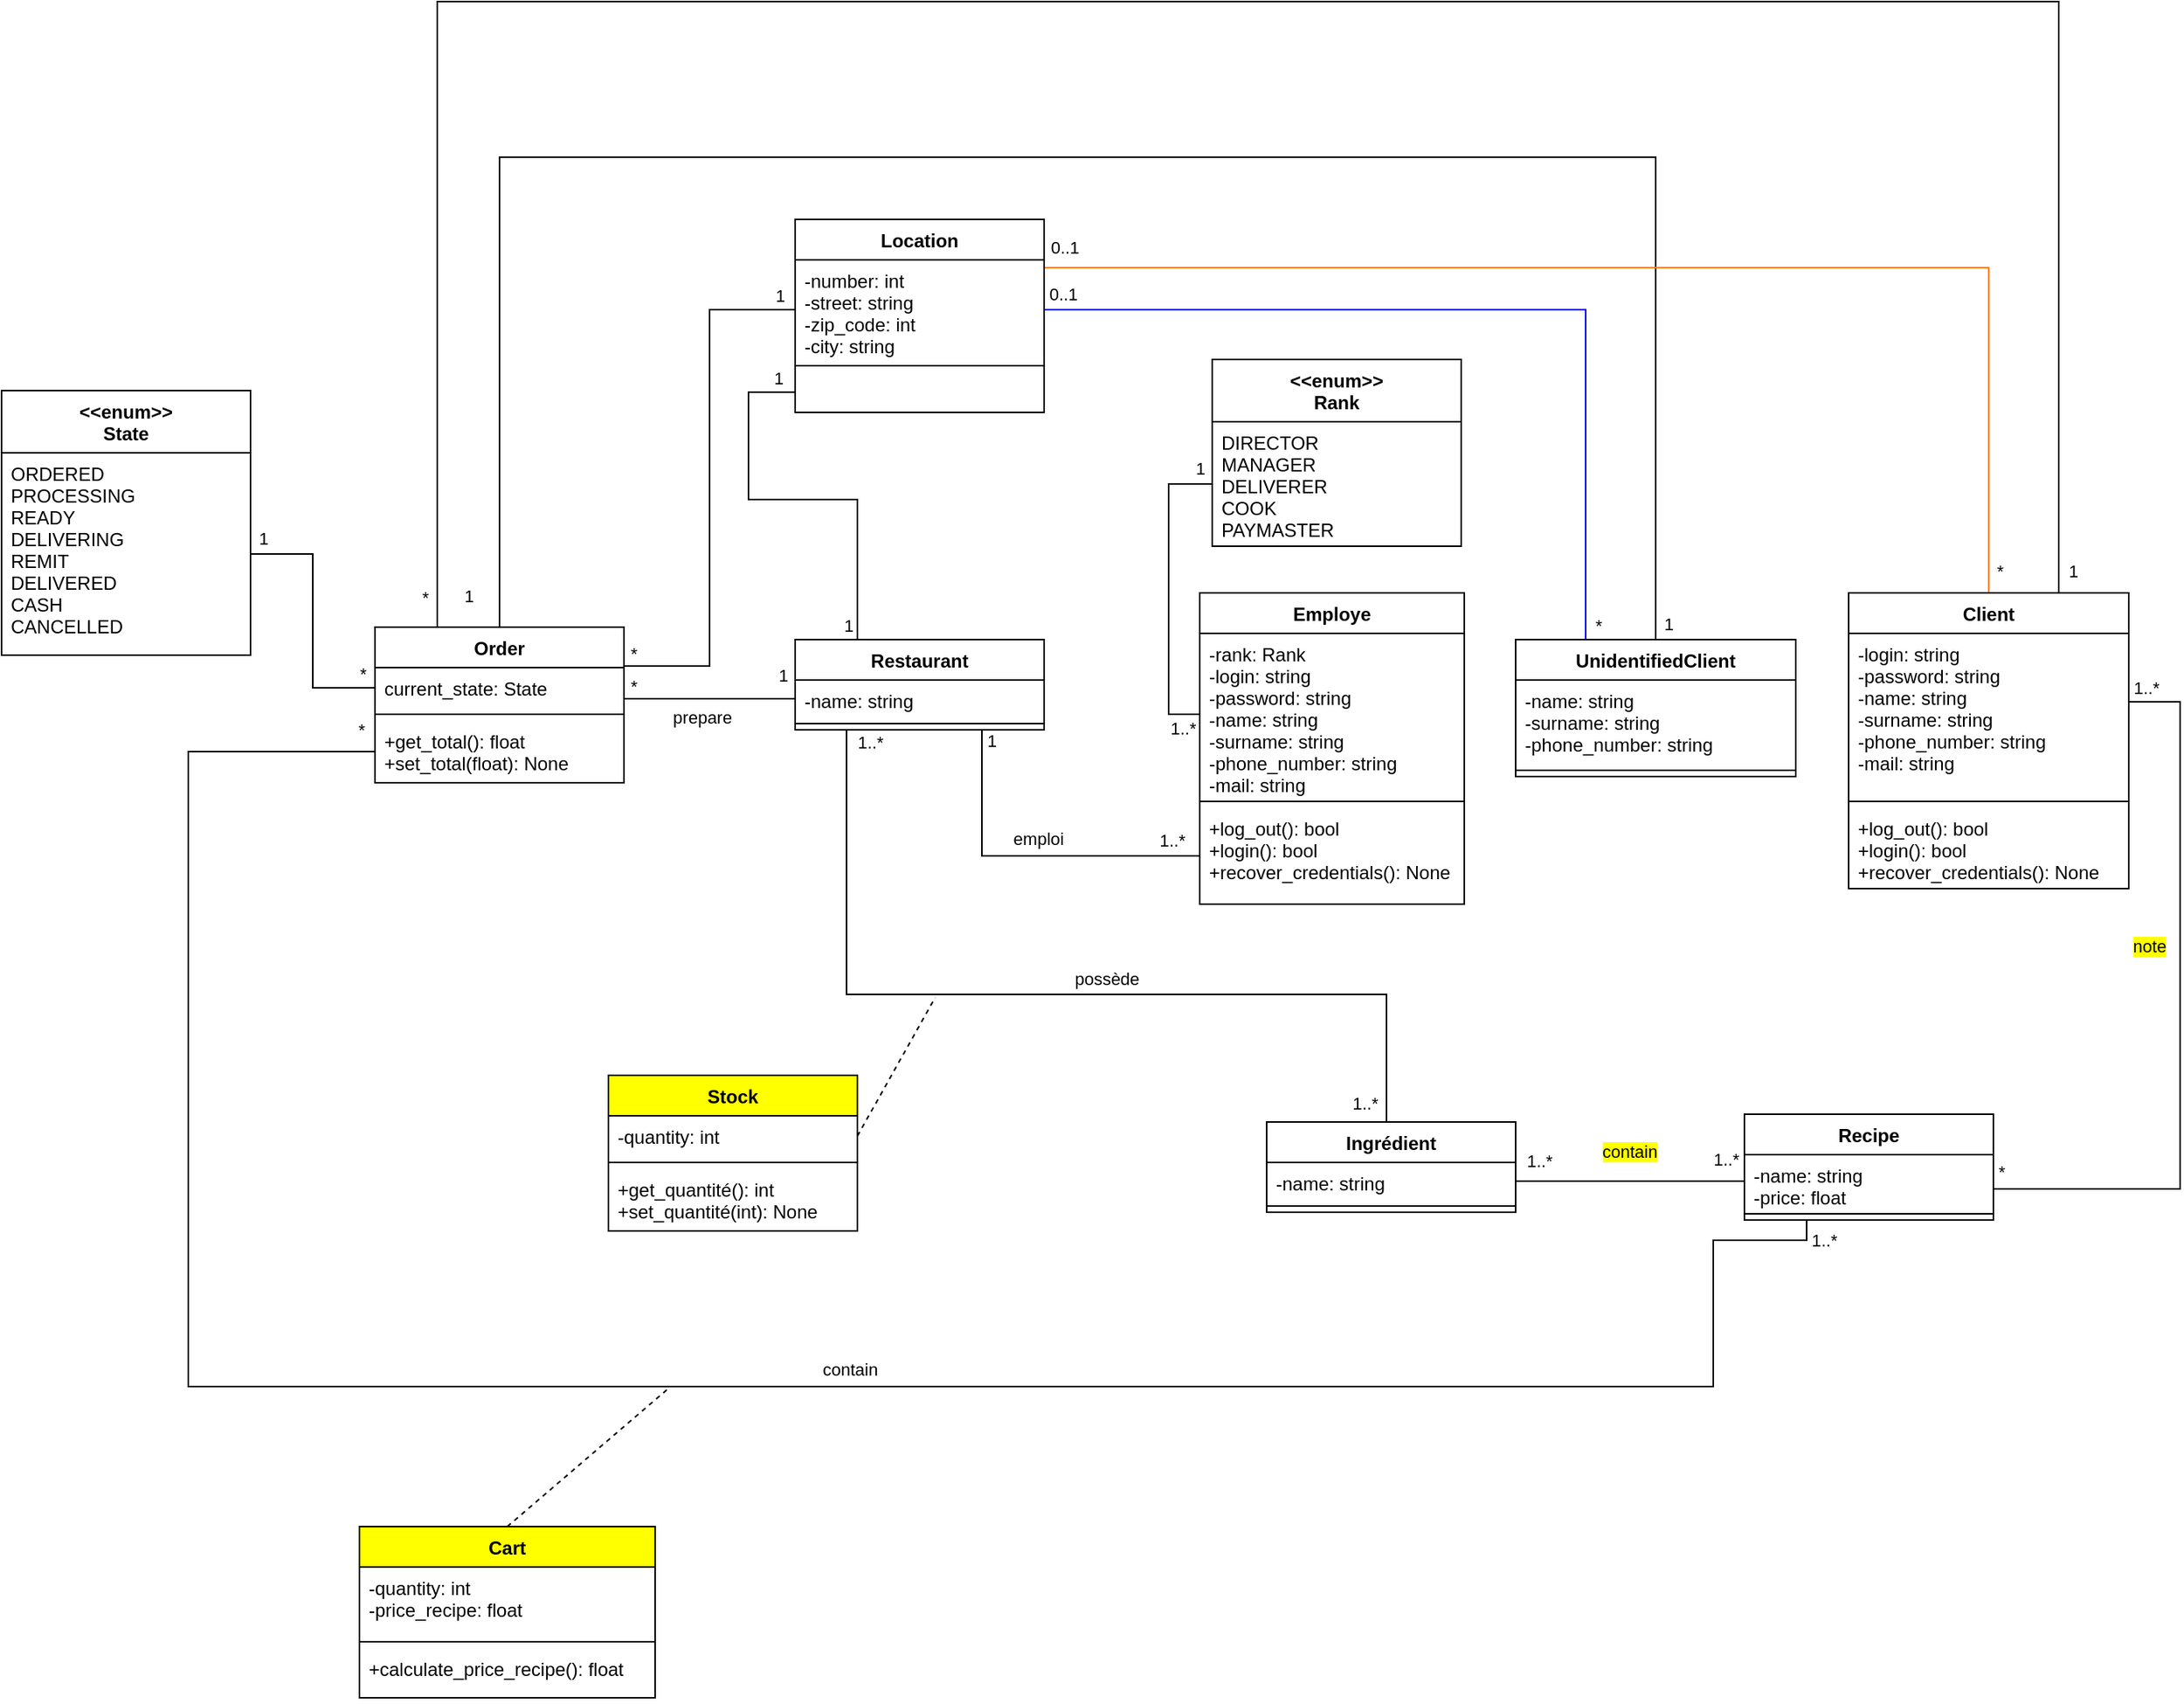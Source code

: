 <mxfile version="13.3.1" type="device"><diagram name="Page-1" id="58cdce13-f638-feb5-8d6f-7d28b1aa9fa0"><mxGraphModel dx="813" dy="470" grid="1" gridSize="10" guides="1" tooltips="1" connect="1" arrows="1" fold="1" page="1" pageScale="1" pageWidth="1100" pageHeight="850" background="#ffffff" math="0" shadow="0"><root><mxCell id="0"/><mxCell id="1" parent="0"/><mxCell id="4RIuu6g8Ll3O6P_jRk4c-29" value="" style="endArrow=none;html=1;entryX=0;entryY=0.5;entryDx=0;entryDy=0;exitX=0.75;exitY=1;exitDx=0;exitDy=0;edgeStyle=orthogonalEdgeStyle;rounded=0;" parent="1" source="4RIuu6g8Ll3O6P_jRk4c-1" target="4RIuu6g8Ll3O6P_jRk4c-8" edge="1"><mxGeometry width="50" height="50" relative="1" as="geometry"><mxPoint x="770" y="1101" as="sourcePoint"/><mxPoint x="908" y="443" as="targetPoint"/></mxGeometry></mxCell><mxCell id="4RIuu6g8Ll3O6P_jRk4c-30" value="emploi" style="edgeLabel;html=1;align=center;verticalAlign=middle;resizable=0;points=[];" parent="4RIuu6g8Ll3O6P_jRk4c-29" vertex="1" connectable="0"><mxGeometry x="0.167" y="3" relative="1" as="geometry"><mxPoint x="-12" y="-8" as="offset"/></mxGeometry></mxCell><mxCell id="4RIuu6g8Ll3O6P_jRk4c-32" value="1" style="edgeLabel;html=1;align=center;verticalAlign=middle;resizable=0;points=[];" parent="4RIuu6g8Ll3O6P_jRk4c-29" vertex="1" connectable="0"><mxGeometry x="-0.858" y="2" relative="1" as="geometry"><mxPoint x="4" y="-9" as="offset"/></mxGeometry></mxCell><mxCell id="4RIuu6g8Ll3O6P_jRk4c-33" value="1..*" style="edgeLabel;html=1;align=center;verticalAlign=middle;resizable=0;points=[];" parent="4RIuu6g8Ll3O6P_jRk4c-29" vertex="1" connectable="0"><mxGeometry x="0.892" y="-1" relative="1" as="geometry"><mxPoint x="-6.12" y="-11.19" as="offset"/></mxGeometry></mxCell><mxCell id="4RIuu6g8Ll3O6P_jRk4c-35" value="" style="endArrow=none;html=1;edgeStyle=orthogonalEdgeStyle;rounded=0;entryX=0.25;entryY=1;entryDx=0;entryDy=0;exitX=0.5;exitY=0;exitDx=0;exitDy=0;" parent="1" source="4RIuu6g8Ll3O6P_jRk4c-25" target="4RIuu6g8Ll3O6P_jRk4c-1" edge="1"><mxGeometry width="50" height="50" relative="1" as="geometry"><mxPoint x="967.92" y="1333.01" as="sourcePoint"/><mxPoint x="643.28" y="1115.222" as="targetPoint"/><Array as="points"><mxPoint x="990" y="1340"/><mxPoint x="990" y="1258"/><mxPoint x="643" y="1258"/><mxPoint x="643" y="1088"/></Array></mxGeometry></mxCell><mxCell id="4RIuu6g8Ll3O6P_jRk4c-36" value="possède" style="edgeLabel;html=1;align=center;verticalAlign=middle;resizable=0;points=[];labelBackgroundColor=#FFFFFF;" parent="4RIuu6g8Ll3O6P_jRk4c-35" vertex="1" connectable="0"><mxGeometry x="-0.191" y="2" relative="1" as="geometry"><mxPoint x="-18.91" y="-12" as="offset"/></mxGeometry></mxCell><mxCell id="4RIuu6g8Ll3O6P_jRk4c-43" value="1..*" style="edgeLabel;html=1;align=center;verticalAlign=middle;resizable=0;points=[];" parent="4RIuu6g8Ll3O6P_jRk4c-35" vertex="1" connectable="0"><mxGeometry x="0.867" y="-1" relative="1" as="geometry"><mxPoint x="14" y="-25.91" as="offset"/></mxGeometry></mxCell><mxCell id="4RIuu6g8Ll3O6P_jRk4c-44" value="1..*" style="edgeLabel;html=1;align=center;verticalAlign=middle;resizable=0;points=[];" parent="4RIuu6g8Ll3O6P_jRk4c-35" vertex="1" connectable="0"><mxGeometry x="-0.905" y="-4" relative="1" as="geometry"><mxPoint x="-18" y="14" as="offset"/></mxGeometry></mxCell><mxCell id="4RIuu6g8Ll3O6P_jRk4c-37" value="" style="endArrow=none;dashed=1;html=1;exitX=1;exitY=0.5;exitDx=0;exitDy=0;" parent="1" source="4RIuu6g8Ll3O6P_jRk4c-40" edge="1"><mxGeometry width="50" height="50" relative="1" as="geometry"><mxPoint x="290" y="599" as="sourcePoint"/><mxPoint x="700" y="1260" as="targetPoint"/></mxGeometry></mxCell><mxCell id="gekr-8qGBTe7ZAommQFG-1" value="" style="endArrow=none;html=1;edgeStyle=orthogonalEdgeStyle;entryX=0;entryY=0.5;entryDx=0;entryDy=0;exitX=1;exitY=0.5;exitDx=0;exitDy=0;" parent="1" source="4RIuu6g8Ll3O6P_jRk4c-26" target="4RIuu6g8Ll3O6P_jRk4c-10" edge="1"><mxGeometry width="50" height="50" relative="1" as="geometry"><mxPoint x="1180" y="1500" as="sourcePoint"/><mxPoint x="460" y="960" as="targetPoint"/><Array as="points"/></mxGeometry></mxCell><mxCell id="gekr-8qGBTe7ZAommQFG-3" value="contain" style="edgeLabel;html=1;align=center;verticalAlign=middle;resizable=0;points=[];labelBackgroundColor=#FFFF00;" parent="gekr-8qGBTe7ZAommQFG-1" vertex="1" connectable="0"><mxGeometry x="0.12" relative="1" as="geometry"><mxPoint x="-10" y="-19.5" as="offset"/></mxGeometry></mxCell><mxCell id="gekr-8qGBTe7ZAommQFG-4" value="1..*" style="edgeLabel;html=1;align=center;verticalAlign=middle;resizable=0;points=[];" parent="gekr-8qGBTe7ZAommQFG-1" vertex="1" connectable="0"><mxGeometry x="0.88" y="1" relative="1" as="geometry"><mxPoint x="-2.93" y="-13" as="offset"/></mxGeometry></mxCell><mxCell id="gekr-8qGBTe7ZAommQFG-5" value="1..*" style="edgeLabel;html=1;align=center;verticalAlign=middle;resizable=0;points=[];" parent="gekr-8qGBTe7ZAommQFG-1" vertex="1" connectable="0"><mxGeometry x="-0.897" y="1" relative="1" as="geometry"><mxPoint x="7.41" y="-12.5" as="offset"/></mxGeometry></mxCell><mxCell id="gekr-8qGBTe7ZAommQFG-58" style="edgeStyle=orthogonalEdgeStyle;rounded=0;orthogonalLoop=1;jettySize=auto;html=1;exitX=1;exitY=0.5;exitDx=0;exitDy=0;entryX=1;entryY=0.5;entryDx=0;entryDy=0;endArrow=none;endFill=0;endSize=8;" parent="1" source="4RIuu6g8Ll3O6P_jRk4c-18" target="4RIuu6g8Ll3O6P_jRk4c-10" edge="1"><mxGeometry relative="1" as="geometry"><Array as="points"><mxPoint x="1467" y="1070"/><mxPoint x="1500" y="1070"/><mxPoint x="1500" y="1383"/><mxPoint x="1380" y="1383"/></Array></mxGeometry></mxCell><mxCell id="gekr-8qGBTe7ZAommQFG-59" value="note" style="edgeLabel;html=1;align=center;verticalAlign=middle;resizable=0;points=[];labelBackgroundColor=#FFFF00;" parent="gekr-8qGBTe7ZAommQFG-58" vertex="1" connectable="0"><mxGeometry x="0.243" y="-2" relative="1" as="geometry"><mxPoint x="-18.06" y="-99.94" as="offset"/></mxGeometry></mxCell><mxCell id="gekr-8qGBTe7ZAommQFG-60" value="*" style="edgeLabel;html=1;align=center;verticalAlign=middle;resizable=0;points=[];" parent="gekr-8qGBTe7ZAommQFG-58" vertex="1" connectable="0"><mxGeometry x="0.902" y="1" relative="1" as="geometry"><mxPoint x="-13.67" y="-12" as="offset"/></mxGeometry></mxCell><mxCell id="gekr-8qGBTe7ZAommQFG-61" value="1..*" style="edgeLabel;html=1;align=center;verticalAlign=middle;resizable=0;points=[];" parent="gekr-8qGBTe7ZAommQFG-58" vertex="1" connectable="0"><mxGeometry x="-0.893" y="-1" relative="1" as="geometry"><mxPoint x="-6.58" y="-10" as="offset"/></mxGeometry></mxCell><mxCell id="UU1VeiNzVCUgglQLqWZh-19" style="edgeStyle=orthogonalEdgeStyle;rounded=0;orthogonalLoop=1;jettySize=auto;html=1;endArrow=none;endFill=0;endSize=8;strokeWidth=1;exitX=0;exitY=0.5;exitDx=0;exitDy=0;entryX=1;entryY=0.5;entryDx=0;entryDy=0;" parent="1" source="4RIuu6g8Ll3O6P_jRk4c-2" target="4RIuu6g8Ll3O6P_jRk4c-14" edge="1"><mxGeometry relative="1" as="geometry"><mxPoint x="520" y="1080" as="targetPoint"/><Array as="points"><mxPoint x="500" y="1068"/></Array><mxPoint x="580" y="1061" as="sourcePoint"/></mxGeometry></mxCell><mxCell id="UU1VeiNzVCUgglQLqWZh-20" value="1" style="edgeLabel;html=1;align=center;verticalAlign=middle;resizable=0;points=[];" parent="UU1VeiNzVCUgglQLqWZh-19" vertex="1" connectable="0"><mxGeometry x="-0.988" y="1" relative="1" as="geometry"><mxPoint x="-8.04" y="-15.79" as="offset"/></mxGeometry></mxCell><mxCell id="UU1VeiNzVCUgglQLqWZh-21" value="*" style="edgeLabel;html=1;align=center;verticalAlign=middle;resizable=0;points=[];" parent="UU1VeiNzVCUgglQLqWZh-19" vertex="1" connectable="0"><mxGeometry x="0.981" y="5" relative="1" as="geometry"><mxPoint x="11" y="-2.17" as="offset"/></mxGeometry></mxCell><mxCell id="UU1VeiNzVCUgglQLqWZh-22" value="prepare" style="edgeLabel;html=1;align=center;verticalAlign=middle;resizable=0;points=[];" parent="UU1VeiNzVCUgglQLqWZh-19" vertex="1" connectable="0"><mxGeometry x="-0.138" y="-2" relative="1" as="geometry"><mxPoint x="-10" y="14" as="offset"/></mxGeometry></mxCell><mxCell id="TRmeWPD1fU5DAyLMQd7Y-1" style="edgeStyle=orthogonalEdgeStyle;rounded=0;orthogonalLoop=1;jettySize=auto;html=1;exitX=0.25;exitY=1;exitDx=0;exitDy=0;entryX=0;entryY=0.5;entryDx=0;entryDy=0;endArrow=none;endFill=0;" parent="1" source="4RIuu6g8Ll3O6P_jRk4c-9" target="4RIuu6g8Ll3O6P_jRk4c-16" edge="1"><mxGeometry relative="1" as="geometry"><Array as="points"><mxPoint x="1260" y="1416"/><mxPoint x="1200" y="1416"/><mxPoint x="1200" y="1510"/><mxPoint x="220" y="1510"/><mxPoint x="220" y="1102"/></Array><mxPoint x="1220" y="1416" as="sourcePoint"/></mxGeometry></mxCell><mxCell id="TRmeWPD1fU5DAyLMQd7Y-2" value="contain" style="edgeLabel;html=1;align=center;verticalAlign=middle;resizable=0;points=[];labelBackgroundColor=#FFFFFF;labelBorderColor=none;" parent="TRmeWPD1fU5DAyLMQd7Y-1" vertex="1" connectable="0"><mxGeometry x="-0.128" y="2" relative="1" as="geometry"><mxPoint x="8" y="-13" as="offset"/></mxGeometry></mxCell><mxCell id="TRmeWPD1fU5DAyLMQd7Y-3" value="1..*" style="edgeLabel;html=1;align=center;verticalAlign=middle;resizable=0;points=[];" parent="TRmeWPD1fU5DAyLMQd7Y-1" vertex="1" connectable="0"><mxGeometry x="-0.947" y="-1" relative="1" as="geometry"><mxPoint x="42" y="1" as="offset"/></mxGeometry></mxCell><mxCell id="TRmeWPD1fU5DAyLMQd7Y-4" value="*" style="edgeLabel;html=1;align=center;verticalAlign=middle;resizable=0;points=[];" parent="TRmeWPD1fU5DAyLMQd7Y-1" vertex="1" connectable="0"><mxGeometry x="0.914" y="-2" relative="1" as="geometry"><mxPoint x="63.18" y="-16" as="offset"/></mxGeometry></mxCell><mxCell id="UU1VeiNzVCUgglQLqWZh-1" style="edgeStyle=orthogonalEdgeStyle;rounded=0;orthogonalLoop=1;jettySize=auto;html=1;exitX=0.5;exitY=0;exitDx=0;exitDy=0;endArrow=none;endFill=0;strokeWidth=1;endSize=8;strokeColor=#000000;entryX=0.5;entryY=0;entryDx=0;entryDy=0;" parent="1" source="gekr-8qGBTe7ZAommQFG-66" target="4RIuu6g8Ll3O6P_jRk4c-13" edge="1"><mxGeometry relative="1" as="geometry"><mxPoint x="220" y="740" as="targetPoint"/><Array as="points"><mxPoint x="1163" y="720"/><mxPoint x="420" y="720"/></Array></mxGeometry></mxCell><mxCell id="GmhSequ_2CeiQ7l0snwX-2" value="1" style="edgeLabel;html=1;align=center;verticalAlign=middle;resizable=0;points=[];" parent="UU1VeiNzVCUgglQLqWZh-1" vertex="1" connectable="0"><mxGeometry x="0.984" y="2" relative="1" as="geometry"><mxPoint x="-22" y="-9.61" as="offset"/></mxGeometry></mxCell><mxCell id="GmhSequ_2CeiQ7l0snwX-3" value="1" style="edgeLabel;html=1;align=center;verticalAlign=middle;resizable=0;points=[];" parent="UU1VeiNzVCUgglQLqWZh-1" vertex="1" connectable="0"><mxGeometry x="-0.98" y="-2" relative="1" as="geometry"><mxPoint x="6" y="3" as="offset"/></mxGeometry></mxCell><mxCell id="-BqwRsxjD68ESm7fAQoh-1" style="edgeStyle=orthogonalEdgeStyle;rounded=0;orthogonalLoop=1;jettySize=auto;html=1;exitX=0.5;exitY=0;exitDx=0;exitDy=0;endArrow=none;endFill=0;endSize=8;strokeColor=#FF8000;entryX=1;entryY=0.25;entryDx=0;entryDy=0;" parent="1" source="4RIuu6g8Ll3O6P_jRk4c-17" target="-BqwRsxjD68ESm7fAQoh-3" edge="1"><mxGeometry relative="1" as="geometry"><mxPoint x="1270" y="750" as="targetPoint"/><Array as="points"><mxPoint x="1377" y="791"/></Array></mxGeometry></mxCell><mxCell id="GmhSequ_2CeiQ7l0snwX-8" value="*" style="edgeLabel;html=1;align=center;verticalAlign=middle;resizable=0;points=[];" parent="-BqwRsxjD68ESm7fAQoh-1" vertex="1" connectable="0"><mxGeometry x="-0.958" y="1" relative="1" as="geometry"><mxPoint x="8" y="3.21" as="offset"/></mxGeometry></mxCell><mxCell id="GmhSequ_2CeiQ7l0snwX-9" value="0..1" style="edgeLabel;html=1;align=center;verticalAlign=middle;resizable=0;points=[];" parent="-BqwRsxjD68ESm7fAQoh-1" vertex="1" connectable="0"><mxGeometry x="0.95" y="1" relative="1" as="geometry"><mxPoint x="-8.19" y="-14" as="offset"/></mxGeometry></mxCell><mxCell id="4RIuu6g8Ll3O6P_jRk4c-25" value="Ingrédient" style="swimlane;fontStyle=1;align=center;verticalAlign=top;childLayout=stackLayout;horizontal=1;startSize=26;horizontalStack=0;resizeParent=1;resizeParentMax=0;resizeLast=0;collapsible=1;marginBottom=0;" parent="1" vertex="1"><mxGeometry x="913" y="1340" width="160" height="58" as="geometry"/></mxCell><mxCell id="4RIuu6g8Ll3O6P_jRk4c-26" value="-name: string" style="text;strokeColor=none;fillColor=none;align=left;verticalAlign=top;spacingLeft=4;spacingRight=4;overflow=hidden;rotatable=0;points=[[0,0.5],[1,0.5]];portConstraint=eastwest;" parent="4RIuu6g8Ll3O6P_jRk4c-25" vertex="1"><mxGeometry y="26" width="160" height="24" as="geometry"/></mxCell><mxCell id="4RIuu6g8Ll3O6P_jRk4c-27" value="" style="line;strokeWidth=1;fillColor=none;align=left;verticalAlign=middle;spacingTop=-1;spacingLeft=3;spacingRight=3;rotatable=0;labelPosition=right;points=[];portConstraint=eastwest;" parent="4RIuu6g8Ll3O6P_jRk4c-25" vertex="1"><mxGeometry y="50" width="160" height="8" as="geometry"/></mxCell><mxCell id="GmhSequ_2CeiQ7l0snwX-10" style="edgeStyle=orthogonalEdgeStyle;rounded=0;orthogonalLoop=1;jettySize=auto;html=1;exitX=0.75;exitY=0;exitDx=0;exitDy=0;endArrow=none;endFill=0;strokeColor=#000000;entryX=0.25;entryY=0;entryDx=0;entryDy=0;" parent="1" source="4RIuu6g8Ll3O6P_jRk4c-17" target="4RIuu6g8Ll3O6P_jRk4c-13" edge="1"><mxGeometry relative="1" as="geometry"><mxPoint x="330" y="280" as="targetPoint"/><Array as="points"><mxPoint x="1422" y="620"/><mxPoint x="380" y="620"/></Array></mxGeometry></mxCell><mxCell id="GmhSequ_2CeiQ7l0snwX-11" value="*" style="edgeLabel;html=1;align=center;verticalAlign=middle;resizable=0;points=[];" parent="GmhSequ_2CeiQ7l0snwX-10" vertex="1" connectable="0"><mxGeometry x="0.984" y="-2" relative="1" as="geometry"><mxPoint x="-6" y="-5" as="offset"/></mxGeometry></mxCell><mxCell id="GmhSequ_2CeiQ7l0snwX-12" value="1" style="edgeLabel;html=1;align=center;verticalAlign=middle;resizable=0;points=[];" parent="GmhSequ_2CeiQ7l0snwX-10" vertex="1" connectable="0"><mxGeometry x="-0.983" y="-1" relative="1" as="geometry"><mxPoint x="8" y="1" as="offset"/></mxGeometry></mxCell><mxCell id="4RIuu6g8Ll3O6P_jRk4c-17" value="Client" style="swimlane;fontStyle=1;align=center;verticalAlign=top;childLayout=stackLayout;horizontal=1;startSize=26;horizontalStack=0;resizeParent=1;resizeParentMax=0;resizeLast=0;collapsible=1;marginBottom=0;" parent="1" vertex="1"><mxGeometry x="1287" y="1000" width="180" height="190" as="geometry"/></mxCell><mxCell id="4RIuu6g8Ll3O6P_jRk4c-18" value="-login: string&#10;-password: string&#10;-name: string&#10;-surname: string&#10;-phone_number: string&#10;-mail: string" style="text;strokeColor=none;fillColor=none;align=left;verticalAlign=top;spacingLeft=4;spacingRight=4;overflow=hidden;rotatable=0;points=[[0,0.5],[1,0.5]];portConstraint=eastwest;" parent="4RIuu6g8Ll3O6P_jRk4c-17" vertex="1"><mxGeometry y="26" width="180" height="104" as="geometry"/></mxCell><mxCell id="4RIuu6g8Ll3O6P_jRk4c-19" value="" style="line;strokeWidth=1;fillColor=none;align=left;verticalAlign=middle;spacingTop=-1;spacingLeft=3;spacingRight=3;rotatable=0;labelPosition=right;points=[];portConstraint=eastwest;" parent="4RIuu6g8Ll3O6P_jRk4c-17" vertex="1"><mxGeometry y="130" width="180" height="8" as="geometry"/></mxCell><mxCell id="4RIuu6g8Ll3O6P_jRk4c-20" value="+log_out(): bool&#10;+login(): bool&#10;+recover_credentials(): None" style="text;strokeColor=none;fillColor=none;align=left;verticalAlign=top;spacingLeft=4;spacingRight=4;overflow=hidden;rotatable=0;points=[[0,0.5],[1,0.5]];portConstraint=eastwest;" parent="4RIuu6g8Ll3O6P_jRk4c-17" vertex="1"><mxGeometry y="138" width="180" height="52" as="geometry"/></mxCell><mxCell id="GmhSequ_2CeiQ7l0snwX-4" style="edgeStyle=orthogonalEdgeStyle;rounded=0;orthogonalLoop=1;jettySize=auto;html=1;exitX=0.25;exitY=0;exitDx=0;exitDy=0;endArrow=none;endFill=0;strokeColor=#0000FF;entryX=1;entryY=0.5;entryDx=0;entryDy=0;" parent="1" source="gekr-8qGBTe7ZAommQFG-66" target="-BqwRsxjD68ESm7fAQoh-4" edge="1"><mxGeometry relative="1" as="geometry"><mxPoint x="850" y="780" as="targetPoint"/><Array as="points"><mxPoint x="1118" y="818"/></Array></mxGeometry></mxCell><mxCell id="GmhSequ_2CeiQ7l0snwX-5" value="*" style="edgeLabel;html=1;align=center;verticalAlign=middle;resizable=0;points=[];" parent="GmhSequ_2CeiQ7l0snwX-4" vertex="1" connectable="0"><mxGeometry x="-0.946" relative="1" as="geometry"><mxPoint x="8" y="6" as="offset"/></mxGeometry></mxCell><mxCell id="GmhSequ_2CeiQ7l0snwX-6" value="0..1" style="edgeLabel;html=1;align=center;verticalAlign=middle;resizable=0;points=[];" parent="GmhSequ_2CeiQ7l0snwX-4" vertex="1" connectable="0"><mxGeometry x="0.964" y="1" relative="1" as="geometry"><mxPoint x="2" y="-11" as="offset"/></mxGeometry></mxCell><mxCell id="gekr-8qGBTe7ZAommQFG-66" value="UnidentifiedClient" style="swimlane;fontStyle=1;align=center;verticalAlign=top;childLayout=stackLayout;horizontal=1;startSize=26;horizontalStack=0;resizeParent=1;resizeParentMax=0;resizeLast=0;collapsible=1;marginBottom=0;" parent="1" vertex="1"><mxGeometry x="1073" y="1030" width="180" height="88" as="geometry"/></mxCell><mxCell id="gekr-8qGBTe7ZAommQFG-67" value="-name: string&#10;-surname: string&#10;-phone_number: string" style="text;strokeColor=none;fillColor=none;align=left;verticalAlign=top;spacingLeft=4;spacingRight=4;overflow=hidden;rotatable=0;points=[[0,0.5],[1,0.5]];portConstraint=eastwest;" parent="gekr-8qGBTe7ZAommQFG-66" vertex="1"><mxGeometry y="26" width="180" height="54" as="geometry"/></mxCell><mxCell id="gekr-8qGBTe7ZAommQFG-68" value="" style="line;strokeWidth=1;fillColor=none;align=left;verticalAlign=middle;spacingTop=-1;spacingLeft=3;spacingRight=3;rotatable=0;labelPosition=right;points=[];portConstraint=eastwest;" parent="gekr-8qGBTe7ZAommQFG-66" vertex="1"><mxGeometry y="80" width="180" height="8" as="geometry"/></mxCell><mxCell id="4RIuu6g8Ll3O6P_jRk4c-1" value="Restaurant" style="swimlane;fontStyle=1;align=center;verticalAlign=top;childLayout=stackLayout;horizontal=1;startSize=26;horizontalStack=0;resizeParent=1;resizeParentMax=0;resizeLast=0;collapsible=1;marginBottom=0;" parent="1" vertex="1"><mxGeometry x="610" y="1030" width="160" height="58" as="geometry"/></mxCell><mxCell id="4RIuu6g8Ll3O6P_jRk4c-2" value="-name: string" style="text;strokeColor=none;fillColor=none;align=left;verticalAlign=top;spacingLeft=4;spacingRight=4;overflow=hidden;rotatable=0;points=[[0,0.5],[1,0.5]];portConstraint=eastwest;" parent="4RIuu6g8Ll3O6P_jRk4c-1" vertex="1"><mxGeometry y="26" width="160" height="24" as="geometry"/></mxCell><mxCell id="4RIuu6g8Ll3O6P_jRk4c-3" value="" style="line;strokeWidth=1;fillColor=none;align=left;verticalAlign=middle;spacingTop=-1;spacingLeft=3;spacingRight=3;rotatable=0;labelPosition=right;points=[];portConstraint=eastwest;" parent="4RIuu6g8Ll3O6P_jRk4c-1" vertex="1"><mxGeometry y="50" width="160" height="8" as="geometry"/></mxCell><mxCell id="4RIuu6g8Ll3O6P_jRk4c-9" value="Recipe" style="swimlane;fontStyle=1;align=center;verticalAlign=top;childLayout=stackLayout;horizontal=1;startSize=26;horizontalStack=0;resizeParent=1;resizeParentMax=0;resizeLast=0;collapsible=1;marginBottom=0;" parent="1" vertex="1"><mxGeometry x="1220" y="1335" width="160" height="68" as="geometry"/></mxCell><mxCell id="4RIuu6g8Ll3O6P_jRk4c-10" value="-name: string&#10;-price: float" style="text;strokeColor=none;fillColor=none;align=left;verticalAlign=top;spacingLeft=4;spacingRight=4;overflow=hidden;rotatable=0;points=[[0,0.5],[1,0.5]];portConstraint=eastwest;" parent="4RIuu6g8Ll3O6P_jRk4c-9" vertex="1"><mxGeometry y="26" width="160" height="34" as="geometry"/></mxCell><mxCell id="4RIuu6g8Ll3O6P_jRk4c-11" value="" style="line;strokeWidth=1;fillColor=none;align=left;verticalAlign=middle;spacingTop=-1;spacingLeft=3;spacingRight=3;rotatable=0;labelPosition=right;points=[];portConstraint=eastwest;" parent="4RIuu6g8Ll3O6P_jRk4c-9" vertex="1"><mxGeometry y="60" width="160" height="8" as="geometry"/></mxCell><mxCell id="ajJ1hhkF8-Xfgmg83zPW-1" style="edgeStyle=orthogonalEdgeStyle;rounded=0;orthogonalLoop=1;jettySize=auto;html=1;exitX=1;exitY=0.25;exitDx=0;exitDy=0;entryX=0;entryY=0.5;entryDx=0;entryDy=0;endArrow=none;endFill=0;" parent="1" source="4RIuu6g8Ll3O6P_jRk4c-13" target="-BqwRsxjD68ESm7fAQoh-4" edge="1"><mxGeometry relative="1" as="geometry"><mxPoint x="490" y="790" as="targetPoint"/></mxGeometry></mxCell><mxCell id="ajJ1hhkF8-Xfgmg83zPW-4" value="1" style="edgeLabel;html=1;align=center;verticalAlign=middle;resizable=0;points=[];" parent="ajJ1hhkF8-Xfgmg83zPW-1" vertex="1" connectable="0"><mxGeometry x="0.937" y="-1" relative="1" as="geometry"><mxPoint y="-10" as="offset"/></mxGeometry></mxCell><mxCell id="ajJ1hhkF8-Xfgmg83zPW-5" value="*" style="edgeLabel;html=1;align=center;verticalAlign=middle;resizable=0;points=[];" parent="ajJ1hhkF8-Xfgmg83zPW-1" vertex="1" connectable="0"><mxGeometry x="-0.947" y="2" relative="1" as="geometry"><mxPoint x="-3" y="-6" as="offset"/></mxGeometry></mxCell><mxCell id="4RIuu6g8Ll3O6P_jRk4c-13" value="Order" style="swimlane;fontStyle=1;align=center;verticalAlign=top;childLayout=stackLayout;horizontal=1;startSize=26;horizontalStack=0;resizeParent=1;resizeParentMax=0;resizeLast=0;collapsible=1;marginBottom=0;" parent="1" vertex="1"><mxGeometry x="340" y="1022" width="160" height="100" as="geometry"/></mxCell><mxCell id="4RIuu6g8Ll3O6P_jRk4c-14" value="current_state: State" style="text;strokeColor=none;fillColor=none;align=left;verticalAlign=top;spacingLeft=4;spacingRight=4;overflow=hidden;rotatable=0;points=[[0,0.5],[1,0.5]];portConstraint=eastwest;" parent="4RIuu6g8Ll3O6P_jRk4c-13" vertex="1"><mxGeometry y="26" width="160" height="26" as="geometry"/></mxCell><mxCell id="4RIuu6g8Ll3O6P_jRk4c-15" value="" style="line;strokeWidth=1;fillColor=none;align=left;verticalAlign=middle;spacingTop=-1;spacingLeft=3;spacingRight=3;rotatable=0;labelPosition=right;points=[];portConstraint=eastwest;" parent="4RIuu6g8Ll3O6P_jRk4c-13" vertex="1"><mxGeometry y="52" width="160" height="8" as="geometry"/></mxCell><mxCell id="4RIuu6g8Ll3O6P_jRk4c-16" value="+get_total(): float&#10;+set_total(float): None" style="text;strokeColor=none;fillColor=none;align=left;verticalAlign=top;spacingLeft=4;spacingRight=4;overflow=hidden;rotatable=0;points=[[0,0.5],[1,0.5]];portConstraint=eastwest;" parent="4RIuu6g8Ll3O6P_jRk4c-13" vertex="1"><mxGeometry y="60" width="160" height="40" as="geometry"/></mxCell><mxCell id="4RIuu6g8Ll3O6P_jRk4c-5" value="Employe" style="swimlane;fontStyle=1;align=center;verticalAlign=top;childLayout=stackLayout;horizontal=1;startSize=26;horizontalStack=0;resizeParent=1;resizeParentMax=0;resizeLast=0;collapsible=1;marginBottom=0;" parent="1" vertex="1"><mxGeometry x="870" y="1000" width="170" height="200" as="geometry"/></mxCell><mxCell id="4RIuu6g8Ll3O6P_jRk4c-6" value="-rank: Rank&#10;-login: string&#10;-password: string&#10;-name: string&#10;-surname: string&#10;-phone_number: string&#10;-mail: string" style="text;strokeColor=none;fillColor=none;align=left;verticalAlign=top;spacingLeft=4;spacingRight=4;overflow=hidden;rotatable=0;points=[[0,0.5],[1,0.5]];portConstraint=eastwest;" parent="4RIuu6g8Ll3O6P_jRk4c-5" vertex="1"><mxGeometry y="26" width="170" height="104" as="geometry"/></mxCell><mxCell id="4RIuu6g8Ll3O6P_jRk4c-7" value="" style="line;strokeWidth=1;fillColor=none;align=left;verticalAlign=middle;spacingTop=-1;spacingLeft=3;spacingRight=3;rotatable=0;labelPosition=right;points=[];portConstraint=eastwest;" parent="4RIuu6g8Ll3O6P_jRk4c-5" vertex="1"><mxGeometry y="130" width="170" height="8" as="geometry"/></mxCell><mxCell id="4RIuu6g8Ll3O6P_jRk4c-8" value="+log_out(): bool&#10;+login(): bool&#10;+recover_credentials(): None&#10;" style="text;strokeColor=none;fillColor=none;align=left;verticalAlign=top;spacingLeft=4;spacingRight=4;overflow=hidden;rotatable=0;points=[[0,0.5],[1,0.5]];portConstraint=eastwest;" parent="4RIuu6g8Ll3O6P_jRk4c-5" vertex="1"><mxGeometry y="138" width="170" height="62" as="geometry"/></mxCell><mxCell id="4RIuu6g8Ll3O6P_jRk4c-39" value="Stock" style="swimlane;fontStyle=1;align=center;verticalAlign=top;childLayout=stackLayout;horizontal=1;startSize=26;horizontalStack=0;resizeParent=1;resizeParentMax=0;resizeLast=0;collapsible=1;marginBottom=0;fillColor=#FFFF00;" parent="1" vertex="1"><mxGeometry x="490" y="1310" width="160" height="100" as="geometry"/></mxCell><mxCell id="4RIuu6g8Ll3O6P_jRk4c-40" value="-quantity: int" style="text;strokeColor=none;fillColor=none;align=left;verticalAlign=top;spacingLeft=4;spacingRight=4;overflow=hidden;rotatable=0;points=[[0,0.5],[1,0.5]];portConstraint=eastwest;" parent="4RIuu6g8Ll3O6P_jRk4c-39" vertex="1"><mxGeometry y="26" width="160" height="26" as="geometry"/></mxCell><mxCell id="4RIuu6g8Ll3O6P_jRk4c-41" value="" style="line;strokeWidth=1;fillColor=none;align=left;verticalAlign=middle;spacingTop=-1;spacingLeft=3;spacingRight=3;rotatable=0;labelPosition=right;points=[];portConstraint=eastwest;" parent="4RIuu6g8Ll3O6P_jRk4c-39" vertex="1"><mxGeometry y="52" width="160" height="8" as="geometry"/></mxCell><mxCell id="4RIuu6g8Ll3O6P_jRk4c-42" value="+get_quantité(): int&#10;+set_quantité(int): None" style="text;strokeColor=none;fillColor=none;align=left;verticalAlign=top;spacingLeft=4;spacingRight=4;overflow=hidden;rotatable=0;points=[[0,0.5],[1,0.5]];portConstraint=eastwest;" parent="4RIuu6g8Ll3O6P_jRk4c-39" vertex="1"><mxGeometry y="60" width="160" height="40" as="geometry"/></mxCell><mxCell id="-BqwRsxjD68ESm7fAQoh-3" value="Location" style="swimlane;fontStyle=1;align=center;verticalAlign=top;childLayout=stackLayout;horizontal=1;startSize=26;horizontalStack=0;resizeParent=1;resizeParentMax=0;resizeLast=0;collapsible=1;marginBottom=0;" parent="1" vertex="1"><mxGeometry x="610" y="760" width="160" height="124" as="geometry"/></mxCell><mxCell id="-BqwRsxjD68ESm7fAQoh-4" value="-number: int&#10;-street: string&#10;-zip_code: int&#10;-city: string&#10;" style="text;strokeColor=none;fillColor=none;align=left;verticalAlign=top;spacingLeft=4;spacingRight=4;overflow=hidden;rotatable=0;points=[[0,0.5],[1,0.5]];portConstraint=eastwest;" parent="-BqwRsxjD68ESm7fAQoh-3" vertex="1"><mxGeometry y="26" width="160" height="64" as="geometry"/></mxCell><mxCell id="-BqwRsxjD68ESm7fAQoh-5" value="" style="line;strokeWidth=1;fillColor=none;align=left;verticalAlign=middle;spacingTop=-1;spacingLeft=3;spacingRight=3;rotatable=0;labelPosition=right;points=[];portConstraint=eastwest;" parent="-BqwRsxjD68ESm7fAQoh-3" vertex="1"><mxGeometry y="90" width="160" height="8" as="geometry"/></mxCell><mxCell id="-BqwRsxjD68ESm7fAQoh-6" value="&#10;&#10;" style="text;strokeColor=none;fillColor=none;align=left;verticalAlign=top;spacingLeft=4;spacingRight=4;overflow=hidden;rotatable=0;points=[[0,0.5],[1,0.5]];portConstraint=eastwest;" parent="-BqwRsxjD68ESm7fAQoh-3" vertex="1"><mxGeometry y="98" width="160" height="26" as="geometry"/></mxCell><mxCell id="-BqwRsxjD68ESm7fAQoh-8" value="" style="endArrow=none;html=1;exitX=0.25;exitY=0;exitDx=0;exitDy=0;edgeStyle=orthogonalEdgeStyle;rounded=0;entryX=0;entryY=0.5;entryDx=0;entryDy=0;" parent="1" source="4RIuu6g8Ll3O6P_jRk4c-1" target="-BqwRsxjD68ESm7fAQoh-6" edge="1"><mxGeometry width="50" height="50" relative="1" as="geometry"><mxPoint x="950" y="930" as="sourcePoint"/><mxPoint x="620" y="900" as="targetPoint"/><Array as="points"><mxPoint x="650" y="940"/><mxPoint x="580" y="940"/><mxPoint x="580" y="871"/></Array></mxGeometry></mxCell><mxCell id="-BqwRsxjD68ESm7fAQoh-9" value="1" style="edgeLabel;html=1;align=center;verticalAlign=middle;resizable=0;points=[];" parent="-BqwRsxjD68ESm7fAQoh-8" vertex="1" connectable="0"><mxGeometry x="-0.871" relative="1" as="geometry"><mxPoint x="-6" y="7" as="offset"/></mxGeometry></mxCell><mxCell id="ajJ1hhkF8-Xfgmg83zPW-3" value="1" style="edgeLabel;html=1;align=center;verticalAlign=middle;resizable=0;points=[];" parent="-BqwRsxjD68ESm7fAQoh-8" vertex="1" connectable="0"><mxGeometry x="0.916" y="1" relative="1" as="geometry"><mxPoint y="-8" as="offset"/></mxGeometry></mxCell><mxCell id="To3IfmzoPrD9Xdj7goHN-3" value="Cart" style="swimlane;fontStyle=1;align=center;verticalAlign=top;childLayout=stackLayout;horizontal=1;startSize=26;horizontalStack=0;resizeParent=1;resizeParentMax=0;resizeLast=0;collapsible=1;marginBottom=0;fillColor=#FFFF00;" parent="1" vertex="1"><mxGeometry x="330" y="1600" width="190" height="110" as="geometry"/></mxCell><mxCell id="To3IfmzoPrD9Xdj7goHN-4" value="-quantity: int&#10;-price_recipe: float" style="text;strokeColor=none;fillColor=none;align=left;verticalAlign=top;spacingLeft=4;spacingRight=4;overflow=hidden;rotatable=0;points=[[0,0.5],[1,0.5]];portConstraint=eastwest;" parent="To3IfmzoPrD9Xdj7goHN-3" vertex="1"><mxGeometry y="26" width="190" height="44" as="geometry"/></mxCell><mxCell id="To3IfmzoPrD9Xdj7goHN-5" value="" style="line;strokeWidth=1;fillColor=none;align=left;verticalAlign=middle;spacingTop=-1;spacingLeft=3;spacingRight=3;rotatable=0;labelPosition=right;points=[];portConstraint=eastwest;" parent="To3IfmzoPrD9Xdj7goHN-3" vertex="1"><mxGeometry y="70" width="190" height="8" as="geometry"/></mxCell><mxCell id="To3IfmzoPrD9Xdj7goHN-6" value="+calculate_price_recipe(): float" style="text;strokeColor=none;fillColor=none;align=left;verticalAlign=top;spacingLeft=4;spacingRight=4;overflow=hidden;rotatable=0;points=[[0,0.5],[1,0.5]];portConstraint=eastwest;" parent="To3IfmzoPrD9Xdj7goHN-3" vertex="1"><mxGeometry y="78" width="190" height="32" as="geometry"/></mxCell><mxCell id="To3IfmzoPrD9Xdj7goHN-7" value="" style="endArrow=none;dashed=1;html=1;exitX=0.5;exitY=0;exitDx=0;exitDy=0;" parent="1" source="To3IfmzoPrD9Xdj7goHN-3" edge="1"><mxGeometry width="50" height="50" relative="1" as="geometry"><mxPoint x="730" y="1500" as="sourcePoint"/><mxPoint x="530" y="1510" as="targetPoint"/></mxGeometry></mxCell><mxCell id="HXcI3bx_-rTR3HE84AJX-7" value="&lt;&lt;enum&gt;&gt;&#10;Rank" style="swimlane;fontStyle=1;align=center;verticalAlign=top;childLayout=stackLayout;horizontal=1;startSize=40;horizontalStack=0;resizeParent=1;resizeParentMax=0;resizeLast=0;collapsible=1;marginBottom=0;fontSize=12;swimlaneLine=1;" parent="1" vertex="1"><mxGeometry x="878" y="850" width="160" height="120" as="geometry"/></mxCell><mxCell id="HXcI3bx_-rTR3HE84AJX-8" value="DIRECTOR&#10;MANAGER&#10;DELIVERER&#10;COOK&#10;PAYMASTER" style="text;strokeColor=none;fillColor=none;align=left;verticalAlign=top;spacingLeft=4;spacingRight=4;overflow=hidden;rotatable=0;points=[[0,0.5],[1,0.5]];portConstraint=eastwest;" parent="HXcI3bx_-rTR3HE84AJX-7" vertex="1"><mxGeometry y="40" width="160" height="80" as="geometry"/></mxCell><mxCell id="sGdwklhOhs8YP0a3iyR3-5" value="&lt;&lt;enum&gt;&gt;&#10;State" style="swimlane;fontStyle=1;align=center;verticalAlign=top;childLayout=stackLayout;horizontal=1;startSize=40;horizontalStack=0;resizeParent=1;resizeParentMax=0;resizeLast=0;collapsible=1;marginBottom=0;fontSize=12;swimlaneLine=1;" parent="1" vertex="1"><mxGeometry x="100" y="870" width="160" height="170" as="geometry"/></mxCell><mxCell id="sGdwklhOhs8YP0a3iyR3-6" value="ORDERED&#10;PROCESSING&#10;READY&#10;DELIVERING&#10;REMIT&#10;DELIVERED&#10;CASH&#10;CANCELLED" style="text;strokeColor=none;fillColor=none;align=left;verticalAlign=top;spacingLeft=4;spacingRight=4;overflow=hidden;rotatable=0;points=[[0,0.5],[1,0.5]];portConstraint=eastwest;" parent="sGdwklhOhs8YP0a3iyR3-5" vertex="1"><mxGeometry y="40" width="160" height="130" as="geometry"/></mxCell><mxCell id="toq4-4ZxI8JqnUyRv0aU-1" value="" style="endArrow=none;html=1;entryX=0;entryY=0.5;entryDx=0;entryDy=0;exitX=0;exitY=0.5;exitDx=0;exitDy=0;edgeStyle=orthogonalEdgeStyle;rounded=0;" parent="1" source="4RIuu6g8Ll3O6P_jRk4c-6" target="HXcI3bx_-rTR3HE84AJX-8" edge="1"><mxGeometry width="50" height="50" relative="1" as="geometry"><mxPoint x="850" y="1010" as="sourcePoint"/><mxPoint x="900" y="960" as="targetPoint"/><Array as="points"><mxPoint x="850" y="1078"/><mxPoint x="850" y="930"/></Array></mxGeometry></mxCell><mxCell id="toq4-4ZxI8JqnUyRv0aU-2" value="1" style="edgeLabel;html=1;align=center;verticalAlign=middle;resizable=0;points=[];" parent="toq4-4ZxI8JqnUyRv0aU-1" vertex="1" connectable="0"><mxGeometry x="0.92" y="-1" relative="1" as="geometry"><mxPoint x="-0.18" y="-11" as="offset"/></mxGeometry></mxCell><mxCell id="toq4-4ZxI8JqnUyRv0aU-3" value="1..*" style="edgeLabel;html=1;align=center;verticalAlign=middle;resizable=0;points=[];" parent="toq4-4ZxI8JqnUyRv0aU-1" vertex="1" connectable="0"><mxGeometry x="-0.924" relative="1" as="geometry"><mxPoint x="-3.56" y="9" as="offset"/></mxGeometry></mxCell><mxCell id="toq4-4ZxI8JqnUyRv0aU-4" style="edgeStyle=orthogonalEdgeStyle;rounded=0;orthogonalLoop=1;jettySize=auto;html=1;exitX=1;exitY=0.5;exitDx=0;exitDy=0;entryX=0;entryY=0.5;entryDx=0;entryDy=0;endArrow=none;endFill=0;" parent="1" source="sGdwklhOhs8YP0a3iyR3-6" target="4RIuu6g8Ll3O6P_jRk4c-14" edge="1"><mxGeometry relative="1" as="geometry"/></mxCell><mxCell id="toq4-4ZxI8JqnUyRv0aU-5" value="1" style="edgeLabel;html=1;align=center;verticalAlign=middle;resizable=0;points=[];rotation=0;" parent="toq4-4ZxI8JqnUyRv0aU-4" vertex="1" connectable="0"><mxGeometry x="-0.894" relative="1" as="geometry"><mxPoint x="-0.8" y="-10" as="offset"/></mxGeometry></mxCell><mxCell id="toq4-4ZxI8JqnUyRv0aU-6" value="*" style="edgeLabel;html=1;align=center;verticalAlign=middle;resizable=0;points=[];" parent="toq4-4ZxI8JqnUyRv0aU-4" vertex="1" connectable="0"><mxGeometry x="0.87" y="1" relative="1" as="geometry"><mxPoint x="2.8" y="-8" as="offset"/></mxGeometry></mxCell></root></mxGraphModel></diagram></mxfile>